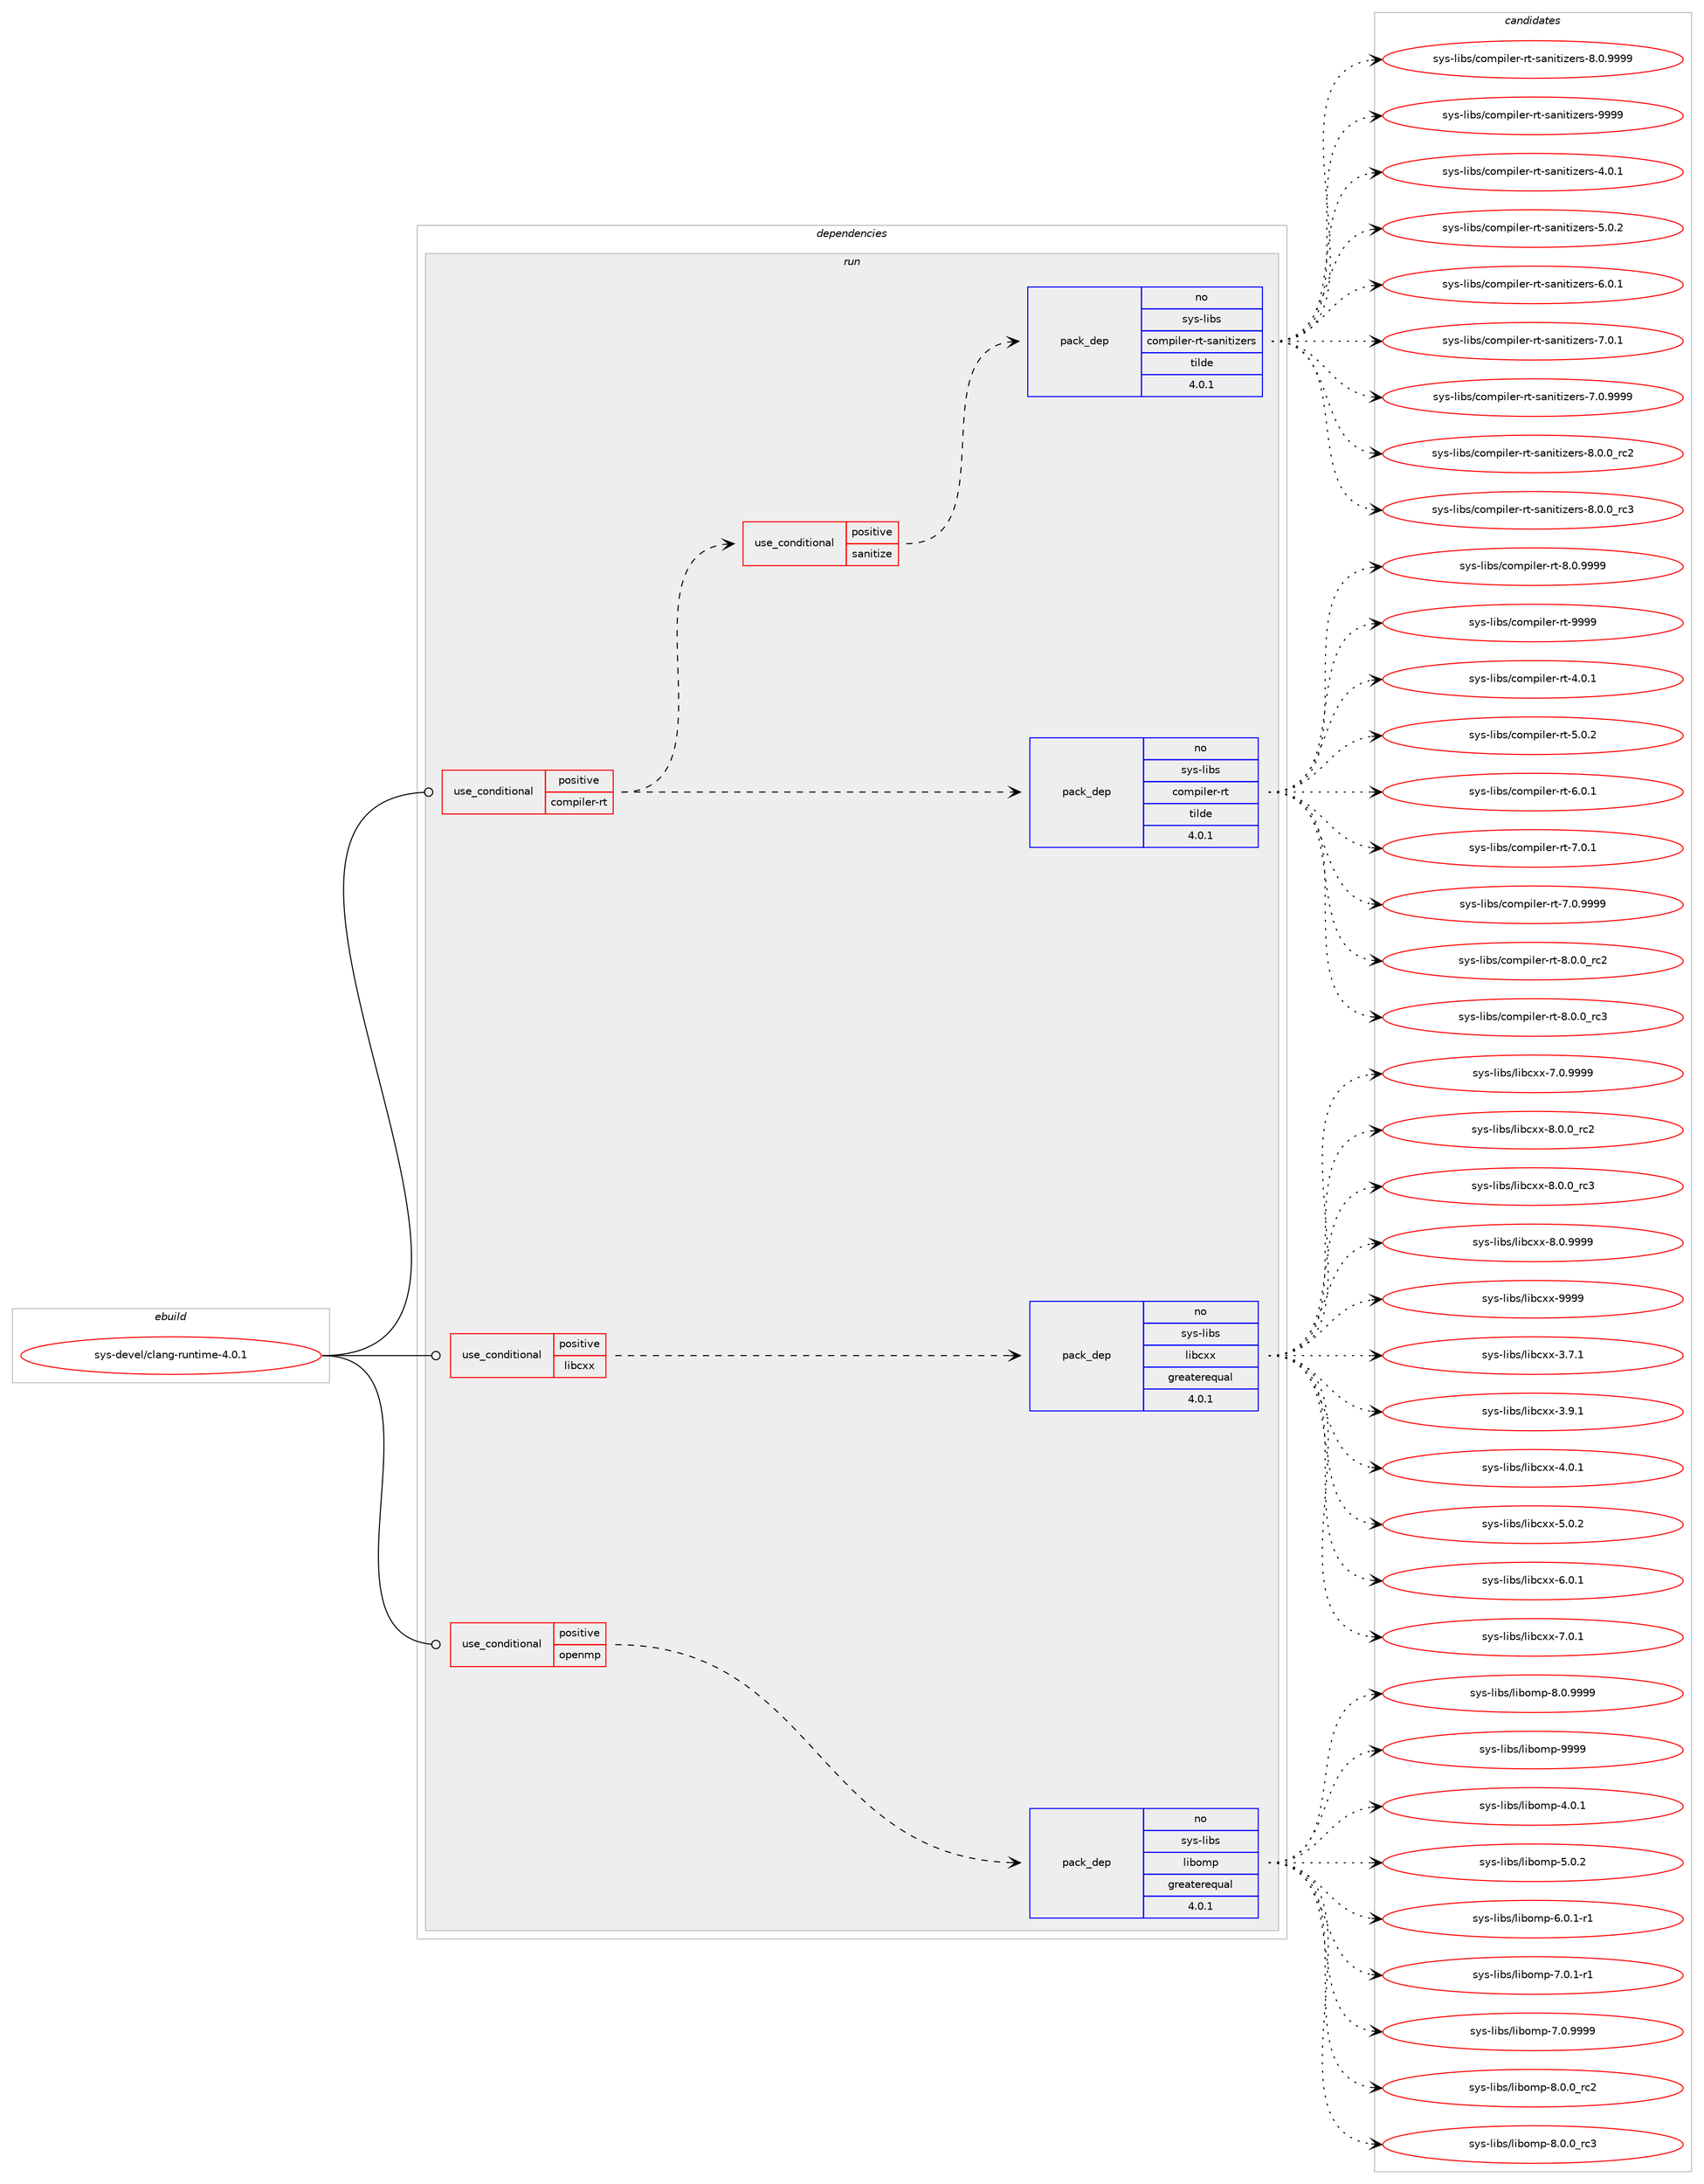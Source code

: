digraph prolog {

# *************
# Graph options
# *************

newrank=true;
concentrate=true;
compound=true;
graph [rankdir=LR,fontname=Helvetica,fontsize=10,ranksep=1.5];#, ranksep=2.5, nodesep=0.2];
edge  [arrowhead=vee];
node  [fontname=Helvetica,fontsize=10];

# **********
# The ebuild
# **********

subgraph cluster_leftcol {
color=gray;
rank=same;
label=<<i>ebuild</i>>;
id [label="sys-devel/clang-runtime-4.0.1", color=red, width=4, href="../sys-devel/clang-runtime-4.0.1.svg"];
}

# ****************
# The dependencies
# ****************

subgraph cluster_midcol {
color=gray;
label=<<i>dependencies</i>>;
subgraph cluster_compile {
fillcolor="#eeeeee";
style=filled;
label=<<i>compile</i>>;
}
subgraph cluster_compileandrun {
fillcolor="#eeeeee";
style=filled;
label=<<i>compile and run</i>>;
}
subgraph cluster_run {
fillcolor="#eeeeee";
style=filled;
label=<<i>run</i>>;
subgraph cond459445 {
dependency1727003 [label=<<TABLE BORDER="0" CELLBORDER="1" CELLSPACING="0" CELLPADDING="4"><TR><TD ROWSPAN="3" CELLPADDING="10">use_conditional</TD></TR><TR><TD>positive</TD></TR><TR><TD>compiler-rt</TD></TR></TABLE>>, shape=none, color=red];
subgraph pack1239260 {
dependency1727004 [label=<<TABLE BORDER="0" CELLBORDER="1" CELLSPACING="0" CELLPADDING="4" WIDTH="220"><TR><TD ROWSPAN="6" CELLPADDING="30">pack_dep</TD></TR><TR><TD WIDTH="110">no</TD></TR><TR><TD>sys-libs</TD></TR><TR><TD>compiler-rt</TD></TR><TR><TD>tilde</TD></TR><TR><TD>4.0.1</TD></TR></TABLE>>, shape=none, color=blue];
}
dependency1727003:e -> dependency1727004:w [weight=20,style="dashed",arrowhead="vee"];
subgraph cond459446 {
dependency1727005 [label=<<TABLE BORDER="0" CELLBORDER="1" CELLSPACING="0" CELLPADDING="4"><TR><TD ROWSPAN="3" CELLPADDING="10">use_conditional</TD></TR><TR><TD>positive</TD></TR><TR><TD>sanitize</TD></TR></TABLE>>, shape=none, color=red];
subgraph pack1239261 {
dependency1727006 [label=<<TABLE BORDER="0" CELLBORDER="1" CELLSPACING="0" CELLPADDING="4" WIDTH="220"><TR><TD ROWSPAN="6" CELLPADDING="30">pack_dep</TD></TR><TR><TD WIDTH="110">no</TD></TR><TR><TD>sys-libs</TD></TR><TR><TD>compiler-rt-sanitizers</TD></TR><TR><TD>tilde</TD></TR><TR><TD>4.0.1</TD></TR></TABLE>>, shape=none, color=blue];
}
dependency1727005:e -> dependency1727006:w [weight=20,style="dashed",arrowhead="vee"];
}
dependency1727003:e -> dependency1727005:w [weight=20,style="dashed",arrowhead="vee"];
}
id:e -> dependency1727003:w [weight=20,style="solid",arrowhead="odot"];
subgraph cond459447 {
dependency1727007 [label=<<TABLE BORDER="0" CELLBORDER="1" CELLSPACING="0" CELLPADDING="4"><TR><TD ROWSPAN="3" CELLPADDING="10">use_conditional</TD></TR><TR><TD>positive</TD></TR><TR><TD>libcxx</TD></TR></TABLE>>, shape=none, color=red];
subgraph pack1239262 {
dependency1727008 [label=<<TABLE BORDER="0" CELLBORDER="1" CELLSPACING="0" CELLPADDING="4" WIDTH="220"><TR><TD ROWSPAN="6" CELLPADDING="30">pack_dep</TD></TR><TR><TD WIDTH="110">no</TD></TR><TR><TD>sys-libs</TD></TR><TR><TD>libcxx</TD></TR><TR><TD>greaterequal</TD></TR><TR><TD>4.0.1</TD></TR></TABLE>>, shape=none, color=blue];
}
dependency1727007:e -> dependency1727008:w [weight=20,style="dashed",arrowhead="vee"];
}
id:e -> dependency1727007:w [weight=20,style="solid",arrowhead="odot"];
subgraph cond459448 {
dependency1727009 [label=<<TABLE BORDER="0" CELLBORDER="1" CELLSPACING="0" CELLPADDING="4"><TR><TD ROWSPAN="3" CELLPADDING="10">use_conditional</TD></TR><TR><TD>positive</TD></TR><TR><TD>openmp</TD></TR></TABLE>>, shape=none, color=red];
subgraph pack1239263 {
dependency1727010 [label=<<TABLE BORDER="0" CELLBORDER="1" CELLSPACING="0" CELLPADDING="4" WIDTH="220"><TR><TD ROWSPAN="6" CELLPADDING="30">pack_dep</TD></TR><TR><TD WIDTH="110">no</TD></TR><TR><TD>sys-libs</TD></TR><TR><TD>libomp</TD></TR><TR><TD>greaterequal</TD></TR><TR><TD>4.0.1</TD></TR></TABLE>>, shape=none, color=blue];
}
dependency1727009:e -> dependency1727010:w [weight=20,style="dashed",arrowhead="vee"];
}
id:e -> dependency1727009:w [weight=20,style="solid",arrowhead="odot"];
}
}

# **************
# The candidates
# **************

subgraph cluster_choices {
rank=same;
color=gray;
label=<<i>candidates</i>>;

subgraph choice1239260 {
color=black;
nodesep=1;
choice1151211154510810598115479911110911210510810111445114116455246484649 [label="sys-libs/compiler-rt-4.0.1", color=red, width=4,href="../sys-libs/compiler-rt-4.0.1.svg"];
choice1151211154510810598115479911110911210510810111445114116455346484650 [label="sys-libs/compiler-rt-5.0.2", color=red, width=4,href="../sys-libs/compiler-rt-5.0.2.svg"];
choice1151211154510810598115479911110911210510810111445114116455446484649 [label="sys-libs/compiler-rt-6.0.1", color=red, width=4,href="../sys-libs/compiler-rt-6.0.1.svg"];
choice1151211154510810598115479911110911210510810111445114116455546484649 [label="sys-libs/compiler-rt-7.0.1", color=red, width=4,href="../sys-libs/compiler-rt-7.0.1.svg"];
choice1151211154510810598115479911110911210510810111445114116455546484657575757 [label="sys-libs/compiler-rt-7.0.9999", color=red, width=4,href="../sys-libs/compiler-rt-7.0.9999.svg"];
choice1151211154510810598115479911110911210510810111445114116455646484648951149950 [label="sys-libs/compiler-rt-8.0.0_rc2", color=red, width=4,href="../sys-libs/compiler-rt-8.0.0_rc2.svg"];
choice1151211154510810598115479911110911210510810111445114116455646484648951149951 [label="sys-libs/compiler-rt-8.0.0_rc3", color=red, width=4,href="../sys-libs/compiler-rt-8.0.0_rc3.svg"];
choice1151211154510810598115479911110911210510810111445114116455646484657575757 [label="sys-libs/compiler-rt-8.0.9999", color=red, width=4,href="../sys-libs/compiler-rt-8.0.9999.svg"];
choice11512111545108105981154799111109112105108101114451141164557575757 [label="sys-libs/compiler-rt-9999", color=red, width=4,href="../sys-libs/compiler-rt-9999.svg"];
dependency1727004:e -> choice1151211154510810598115479911110911210510810111445114116455246484649:w [style=dotted,weight="100"];
dependency1727004:e -> choice1151211154510810598115479911110911210510810111445114116455346484650:w [style=dotted,weight="100"];
dependency1727004:e -> choice1151211154510810598115479911110911210510810111445114116455446484649:w [style=dotted,weight="100"];
dependency1727004:e -> choice1151211154510810598115479911110911210510810111445114116455546484649:w [style=dotted,weight="100"];
dependency1727004:e -> choice1151211154510810598115479911110911210510810111445114116455546484657575757:w [style=dotted,weight="100"];
dependency1727004:e -> choice1151211154510810598115479911110911210510810111445114116455646484648951149950:w [style=dotted,weight="100"];
dependency1727004:e -> choice1151211154510810598115479911110911210510810111445114116455646484648951149951:w [style=dotted,weight="100"];
dependency1727004:e -> choice1151211154510810598115479911110911210510810111445114116455646484657575757:w [style=dotted,weight="100"];
dependency1727004:e -> choice11512111545108105981154799111109112105108101114451141164557575757:w [style=dotted,weight="100"];
}
subgraph choice1239261 {
color=black;
nodesep=1;
choice11512111545108105981154799111109112105108101114451141164511597110105116105122101114115455246484649 [label="sys-libs/compiler-rt-sanitizers-4.0.1", color=red, width=4,href="../sys-libs/compiler-rt-sanitizers-4.0.1.svg"];
choice11512111545108105981154799111109112105108101114451141164511597110105116105122101114115455346484650 [label="sys-libs/compiler-rt-sanitizers-5.0.2", color=red, width=4,href="../sys-libs/compiler-rt-sanitizers-5.0.2.svg"];
choice11512111545108105981154799111109112105108101114451141164511597110105116105122101114115455446484649 [label="sys-libs/compiler-rt-sanitizers-6.0.1", color=red, width=4,href="../sys-libs/compiler-rt-sanitizers-6.0.1.svg"];
choice11512111545108105981154799111109112105108101114451141164511597110105116105122101114115455546484649 [label="sys-libs/compiler-rt-sanitizers-7.0.1", color=red, width=4,href="../sys-libs/compiler-rt-sanitizers-7.0.1.svg"];
choice11512111545108105981154799111109112105108101114451141164511597110105116105122101114115455546484657575757 [label="sys-libs/compiler-rt-sanitizers-7.0.9999", color=red, width=4,href="../sys-libs/compiler-rt-sanitizers-7.0.9999.svg"];
choice11512111545108105981154799111109112105108101114451141164511597110105116105122101114115455646484648951149950 [label="sys-libs/compiler-rt-sanitizers-8.0.0_rc2", color=red, width=4,href="../sys-libs/compiler-rt-sanitizers-8.0.0_rc2.svg"];
choice11512111545108105981154799111109112105108101114451141164511597110105116105122101114115455646484648951149951 [label="sys-libs/compiler-rt-sanitizers-8.0.0_rc3", color=red, width=4,href="../sys-libs/compiler-rt-sanitizers-8.0.0_rc3.svg"];
choice11512111545108105981154799111109112105108101114451141164511597110105116105122101114115455646484657575757 [label="sys-libs/compiler-rt-sanitizers-8.0.9999", color=red, width=4,href="../sys-libs/compiler-rt-sanitizers-8.0.9999.svg"];
choice115121115451081059811547991111091121051081011144511411645115971101051161051221011141154557575757 [label="sys-libs/compiler-rt-sanitizers-9999", color=red, width=4,href="../sys-libs/compiler-rt-sanitizers-9999.svg"];
dependency1727006:e -> choice11512111545108105981154799111109112105108101114451141164511597110105116105122101114115455246484649:w [style=dotted,weight="100"];
dependency1727006:e -> choice11512111545108105981154799111109112105108101114451141164511597110105116105122101114115455346484650:w [style=dotted,weight="100"];
dependency1727006:e -> choice11512111545108105981154799111109112105108101114451141164511597110105116105122101114115455446484649:w [style=dotted,weight="100"];
dependency1727006:e -> choice11512111545108105981154799111109112105108101114451141164511597110105116105122101114115455546484649:w [style=dotted,weight="100"];
dependency1727006:e -> choice11512111545108105981154799111109112105108101114451141164511597110105116105122101114115455546484657575757:w [style=dotted,weight="100"];
dependency1727006:e -> choice11512111545108105981154799111109112105108101114451141164511597110105116105122101114115455646484648951149950:w [style=dotted,weight="100"];
dependency1727006:e -> choice11512111545108105981154799111109112105108101114451141164511597110105116105122101114115455646484648951149951:w [style=dotted,weight="100"];
dependency1727006:e -> choice11512111545108105981154799111109112105108101114451141164511597110105116105122101114115455646484657575757:w [style=dotted,weight="100"];
dependency1727006:e -> choice115121115451081059811547991111091121051081011144511411645115971101051161051221011141154557575757:w [style=dotted,weight="100"];
}
subgraph choice1239262 {
color=black;
nodesep=1;
choice1151211154510810598115471081059899120120455146554649 [label="sys-libs/libcxx-3.7.1", color=red, width=4,href="../sys-libs/libcxx-3.7.1.svg"];
choice1151211154510810598115471081059899120120455146574649 [label="sys-libs/libcxx-3.9.1", color=red, width=4,href="../sys-libs/libcxx-3.9.1.svg"];
choice1151211154510810598115471081059899120120455246484649 [label="sys-libs/libcxx-4.0.1", color=red, width=4,href="../sys-libs/libcxx-4.0.1.svg"];
choice1151211154510810598115471081059899120120455346484650 [label="sys-libs/libcxx-5.0.2", color=red, width=4,href="../sys-libs/libcxx-5.0.2.svg"];
choice1151211154510810598115471081059899120120455446484649 [label="sys-libs/libcxx-6.0.1", color=red, width=4,href="../sys-libs/libcxx-6.0.1.svg"];
choice1151211154510810598115471081059899120120455546484649 [label="sys-libs/libcxx-7.0.1", color=red, width=4,href="../sys-libs/libcxx-7.0.1.svg"];
choice1151211154510810598115471081059899120120455546484657575757 [label="sys-libs/libcxx-7.0.9999", color=red, width=4,href="../sys-libs/libcxx-7.0.9999.svg"];
choice1151211154510810598115471081059899120120455646484648951149950 [label="sys-libs/libcxx-8.0.0_rc2", color=red, width=4,href="../sys-libs/libcxx-8.0.0_rc2.svg"];
choice1151211154510810598115471081059899120120455646484648951149951 [label="sys-libs/libcxx-8.0.0_rc3", color=red, width=4,href="../sys-libs/libcxx-8.0.0_rc3.svg"];
choice1151211154510810598115471081059899120120455646484657575757 [label="sys-libs/libcxx-8.0.9999", color=red, width=4,href="../sys-libs/libcxx-8.0.9999.svg"];
choice11512111545108105981154710810598991201204557575757 [label="sys-libs/libcxx-9999", color=red, width=4,href="../sys-libs/libcxx-9999.svg"];
dependency1727008:e -> choice1151211154510810598115471081059899120120455146554649:w [style=dotted,weight="100"];
dependency1727008:e -> choice1151211154510810598115471081059899120120455146574649:w [style=dotted,weight="100"];
dependency1727008:e -> choice1151211154510810598115471081059899120120455246484649:w [style=dotted,weight="100"];
dependency1727008:e -> choice1151211154510810598115471081059899120120455346484650:w [style=dotted,weight="100"];
dependency1727008:e -> choice1151211154510810598115471081059899120120455446484649:w [style=dotted,weight="100"];
dependency1727008:e -> choice1151211154510810598115471081059899120120455546484649:w [style=dotted,weight="100"];
dependency1727008:e -> choice1151211154510810598115471081059899120120455546484657575757:w [style=dotted,weight="100"];
dependency1727008:e -> choice1151211154510810598115471081059899120120455646484648951149950:w [style=dotted,weight="100"];
dependency1727008:e -> choice1151211154510810598115471081059899120120455646484648951149951:w [style=dotted,weight="100"];
dependency1727008:e -> choice1151211154510810598115471081059899120120455646484657575757:w [style=dotted,weight="100"];
dependency1727008:e -> choice11512111545108105981154710810598991201204557575757:w [style=dotted,weight="100"];
}
subgraph choice1239263 {
color=black;
nodesep=1;
choice11512111545108105981154710810598111109112455246484649 [label="sys-libs/libomp-4.0.1", color=red, width=4,href="../sys-libs/libomp-4.0.1.svg"];
choice11512111545108105981154710810598111109112455346484650 [label="sys-libs/libomp-5.0.2", color=red, width=4,href="../sys-libs/libomp-5.0.2.svg"];
choice115121115451081059811547108105981111091124554464846494511449 [label="sys-libs/libomp-6.0.1-r1", color=red, width=4,href="../sys-libs/libomp-6.0.1-r1.svg"];
choice115121115451081059811547108105981111091124555464846494511449 [label="sys-libs/libomp-7.0.1-r1", color=red, width=4,href="../sys-libs/libomp-7.0.1-r1.svg"];
choice11512111545108105981154710810598111109112455546484657575757 [label="sys-libs/libomp-7.0.9999", color=red, width=4,href="../sys-libs/libomp-7.0.9999.svg"];
choice11512111545108105981154710810598111109112455646484648951149950 [label="sys-libs/libomp-8.0.0_rc2", color=red, width=4,href="../sys-libs/libomp-8.0.0_rc2.svg"];
choice11512111545108105981154710810598111109112455646484648951149951 [label="sys-libs/libomp-8.0.0_rc3", color=red, width=4,href="../sys-libs/libomp-8.0.0_rc3.svg"];
choice11512111545108105981154710810598111109112455646484657575757 [label="sys-libs/libomp-8.0.9999", color=red, width=4,href="../sys-libs/libomp-8.0.9999.svg"];
choice115121115451081059811547108105981111091124557575757 [label="sys-libs/libomp-9999", color=red, width=4,href="../sys-libs/libomp-9999.svg"];
dependency1727010:e -> choice11512111545108105981154710810598111109112455246484649:w [style=dotted,weight="100"];
dependency1727010:e -> choice11512111545108105981154710810598111109112455346484650:w [style=dotted,weight="100"];
dependency1727010:e -> choice115121115451081059811547108105981111091124554464846494511449:w [style=dotted,weight="100"];
dependency1727010:e -> choice115121115451081059811547108105981111091124555464846494511449:w [style=dotted,weight="100"];
dependency1727010:e -> choice11512111545108105981154710810598111109112455546484657575757:w [style=dotted,weight="100"];
dependency1727010:e -> choice11512111545108105981154710810598111109112455646484648951149950:w [style=dotted,weight="100"];
dependency1727010:e -> choice11512111545108105981154710810598111109112455646484648951149951:w [style=dotted,weight="100"];
dependency1727010:e -> choice11512111545108105981154710810598111109112455646484657575757:w [style=dotted,weight="100"];
dependency1727010:e -> choice115121115451081059811547108105981111091124557575757:w [style=dotted,weight="100"];
}
}

}
